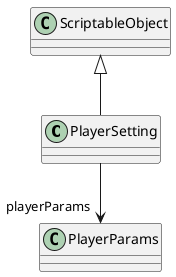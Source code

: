 @startuml
class PlayerSetting {
}
ScriptableObject <|-- PlayerSetting
PlayerSetting --> "playerParams" PlayerParams
@enduml
